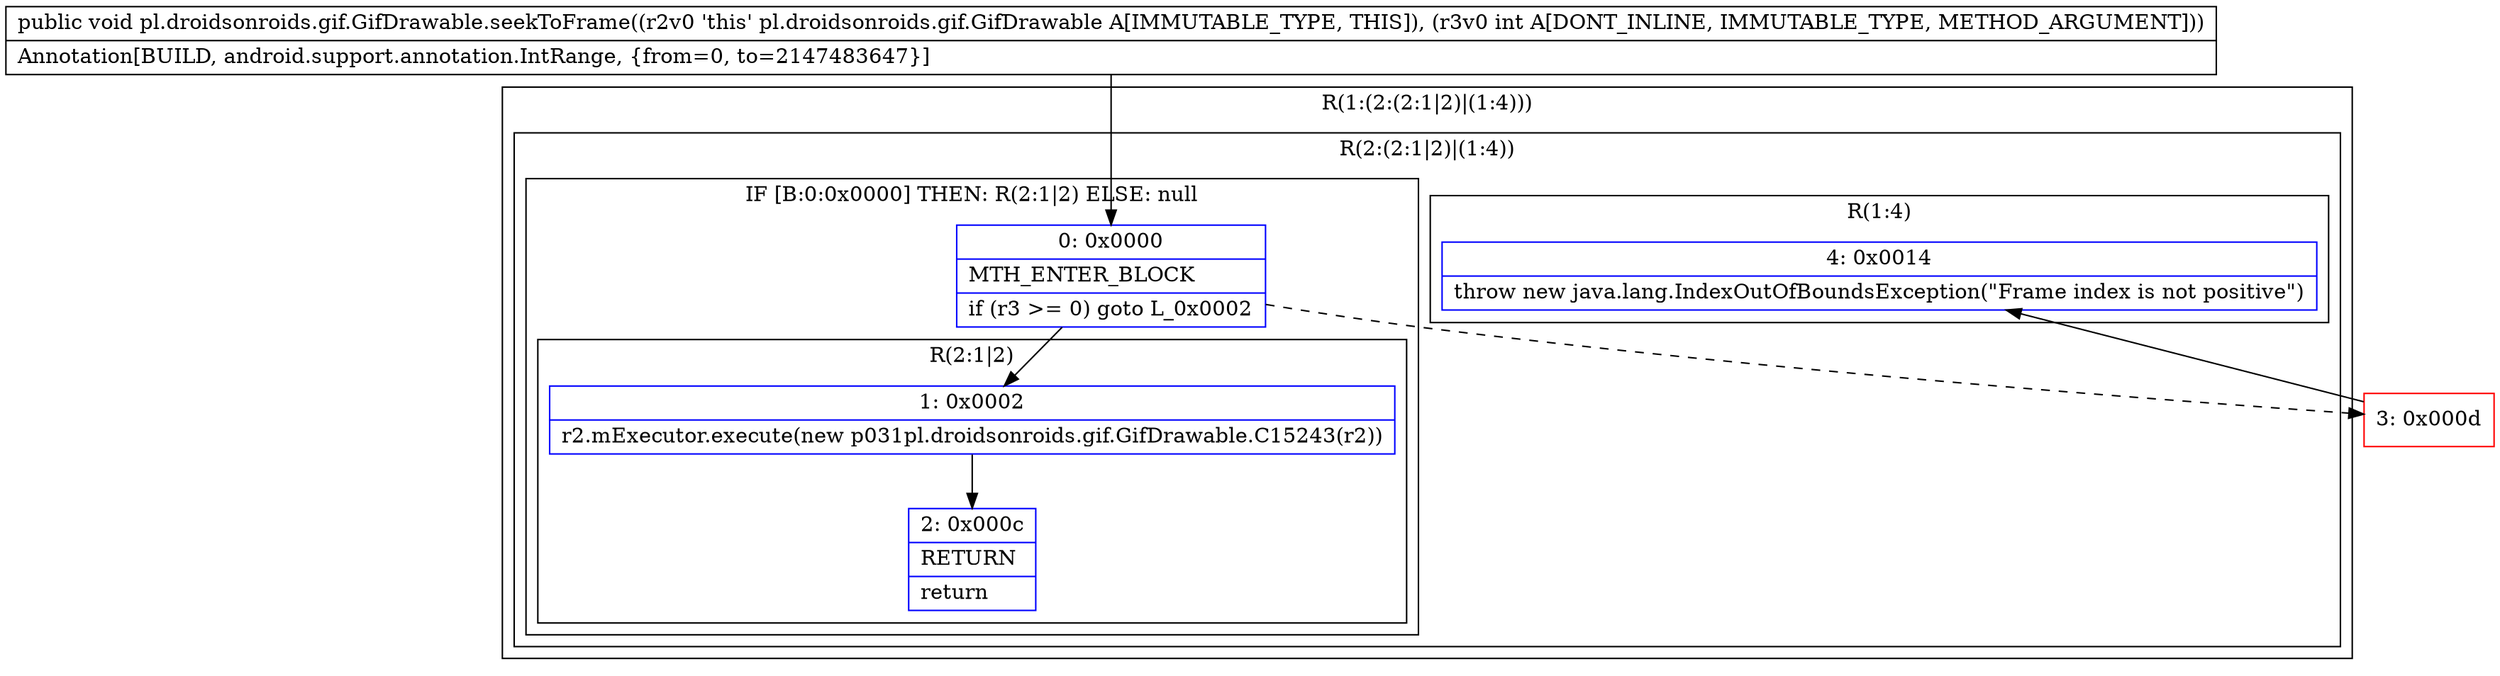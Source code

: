 digraph "CFG forpl.droidsonroids.gif.GifDrawable.seekToFrame(I)V" {
subgraph cluster_Region_882593745 {
label = "R(1:(2:(2:1|2)|(1:4)))";
node [shape=record,color=blue];
subgraph cluster_Region_416716695 {
label = "R(2:(2:1|2)|(1:4))";
node [shape=record,color=blue];
subgraph cluster_IfRegion_998615702 {
label = "IF [B:0:0x0000] THEN: R(2:1|2) ELSE: null";
node [shape=record,color=blue];
Node_0 [shape=record,label="{0\:\ 0x0000|MTH_ENTER_BLOCK\l|if (r3 \>= 0) goto L_0x0002\l}"];
subgraph cluster_Region_1360988329 {
label = "R(2:1|2)";
node [shape=record,color=blue];
Node_1 [shape=record,label="{1\:\ 0x0002|r2.mExecutor.execute(new p031pl.droidsonroids.gif.GifDrawable.C15243(r2))\l}"];
Node_2 [shape=record,label="{2\:\ 0x000c|RETURN\l|return\l}"];
}
}
subgraph cluster_Region_1058287772 {
label = "R(1:4)";
node [shape=record,color=blue];
Node_4 [shape=record,label="{4\:\ 0x0014|throw new java.lang.IndexOutOfBoundsException(\"Frame index is not positive\")\l}"];
}
}
}
Node_3 [shape=record,color=red,label="{3\:\ 0x000d}"];
MethodNode[shape=record,label="{public void pl.droidsonroids.gif.GifDrawable.seekToFrame((r2v0 'this' pl.droidsonroids.gif.GifDrawable A[IMMUTABLE_TYPE, THIS]), (r3v0 int A[DONT_INLINE, IMMUTABLE_TYPE, METHOD_ARGUMENT]))  | Annotation[BUILD, android.support.annotation.IntRange, \{from=0, to=2147483647\}]\l}"];
MethodNode -> Node_0;
Node_0 -> Node_1;
Node_0 -> Node_3[style=dashed];
Node_1 -> Node_2;
Node_3 -> Node_4;
}


